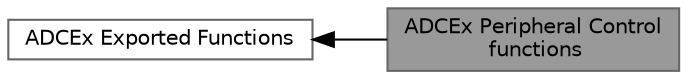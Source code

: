 digraph "ADCEx Peripheral Control functions"
{
 // LATEX_PDF_SIZE
  bgcolor="transparent";
  edge [fontname=Helvetica,fontsize=10,labelfontname=Helvetica,labelfontsize=10];
  node [fontname=Helvetica,fontsize=10,shape=box,height=0.2,width=0.4];
  rankdir=LR;
  Node2 [id="Node000002",label="ADCEx Exported Functions",height=0.2,width=0.4,color="grey40", fillcolor="white", style="filled",URL="$group___a_d_c_ex___exported___functions.html",tooltip=" "];
  Node1 [id="Node000001",label="ADCEx Peripheral Control\l functions",height=0.2,width=0.4,color="gray40", fillcolor="grey60", style="filled", fontcolor="black",tooltip=" "];
  Node2->Node1 [shape=plaintext, dir="back", style="solid"];
}
